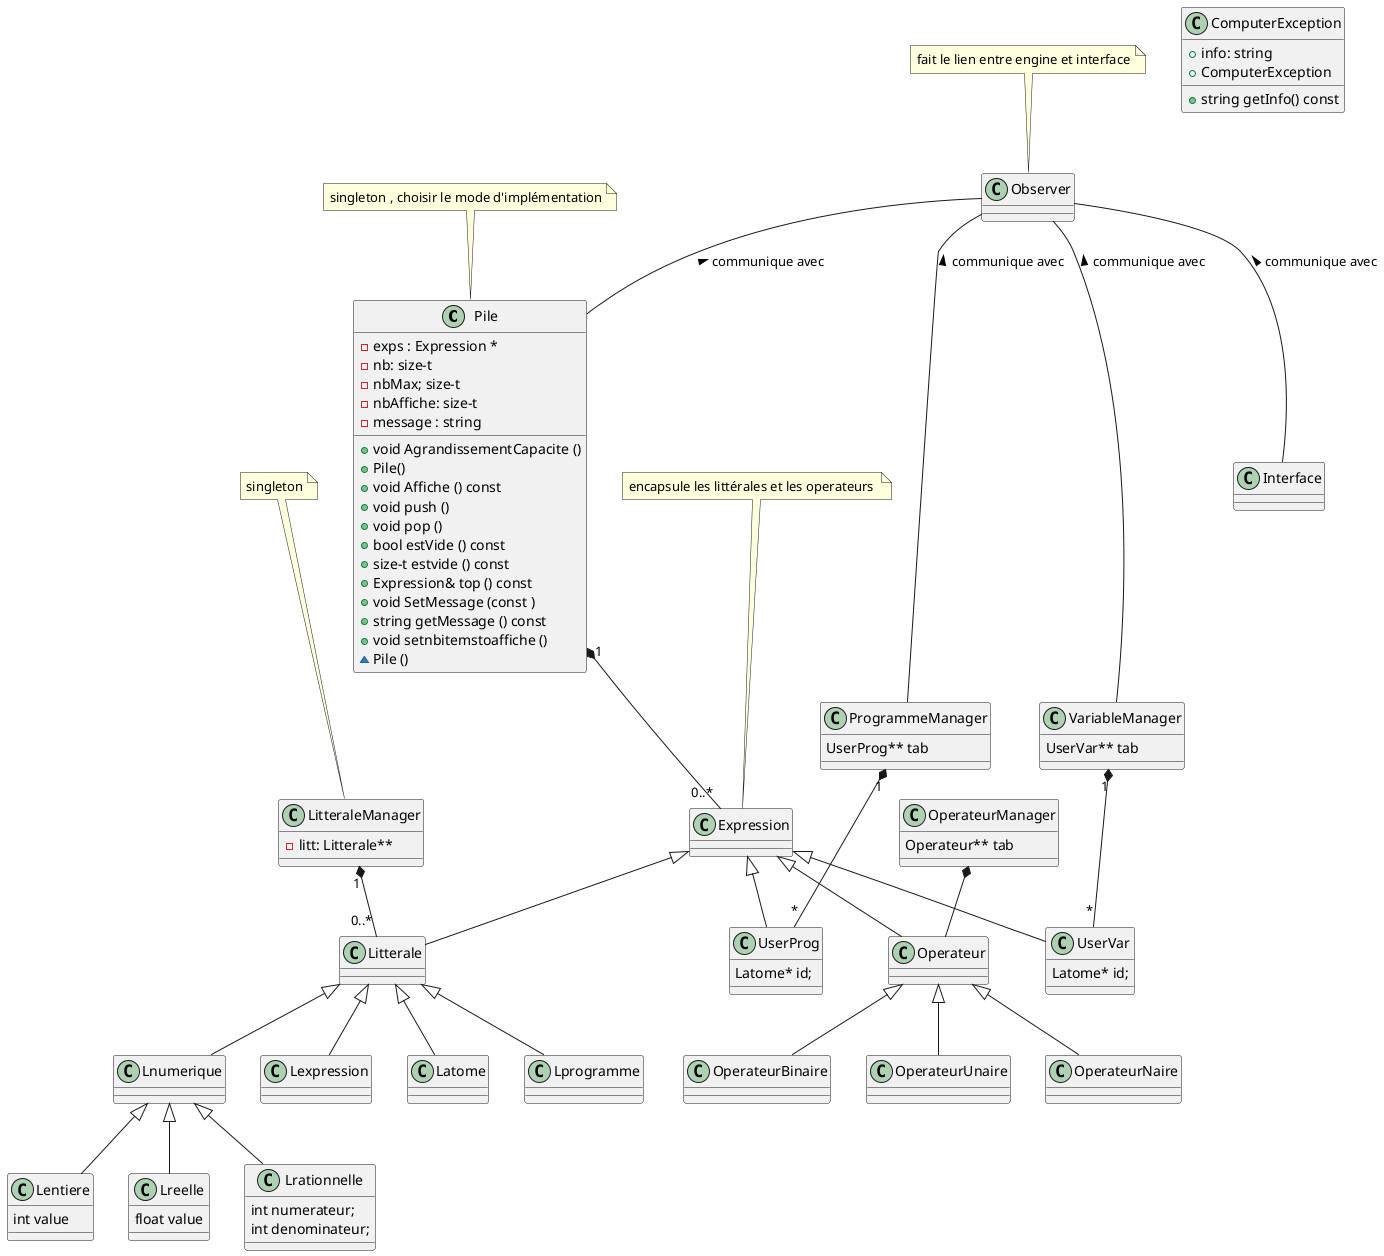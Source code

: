 @startuml
class Pile {
  -exps : Expression *
  -nb: size-t
  -nbMax; size-t
  -nbAffiche: size-t
  -message : string 
  +void AgrandissementCapacite ()
  +Pile() 
  +void Affiche () const
  +void push ()
  +void pop ()
  +bool estVide () const
  +size-t estvide () const
  +Expression& top () const 
  +void SetMessage (const )
  +string getMessage () const 
  +void setnbitemstoaffiche ()
  ~Pile ()
}
note top 
singleton , choisir le mode d'implémentation
end note



class Interface {
}

class Observer {
  
}
note top 
fait le lien entre engine et interface
end note
Observer -- Pile : < communique avec
Observer -- VariableManager : < communique avec
Observer -- ProgrammeManager : < communique avec
Observer -- Interface : < communique avec






class Expression{
}
note top 
encapsule les littérales et les operateurs 
end note 
Expression <|-- Litterale
Expression <|-- Operateur
Expression <|-- UserVar
Expression <|-- UserProg





class OperateurManager {
Operateur** tab 
}
class Operateur {
}
class OperateurBinaire {
}
class OperateurUnaire {
}
class OperateurNaire {
}
Operateur <|-- OperateurBinaire 
Operateur <|-- OperateurUnaire 
Operateur <|-- OperateurNaire
OperateurManager *-- Operateur



class ComputerException {
  +info: string
  +ComputerException
  +string getInfo() const
}



class LitteraleManager{
-litt: Litterale**
}
note top 
singleton
end note

class Litterale{
}

class Lprogramme{}
class Lnumerique{}

class Lentiere {
int value
}

class Lreelle{
float value
}
class Lrationnelle{
int numerateur; 
int denominateur; 
}
class Lexpression{}
class Latome {}





class UserVar{
Latome* id; 
}
class UserProg{
Latome* id; 
}
class VariableManager { 
UserVar** tab
}
class ProgrammeManager { 
UserProg** tab
} 
VariableManager "1" *-- "*"UserVar
ProgrammeManager "1" *-- "*"UserProg






LitteraleManager "1" *-- "0..*" Litterale
Pile "1" *-- "0..*" Expression
Litterale <|--  Lprogramme
Litterale <|--  Lnumerique
Litterale <|--  Lexpression
Litterale <|-- Latome
Lnumerique <|--  Lentiere
Lnumerique <|--  Lreelle
Lnumerique <|--  Lrationnelle
@enduml
